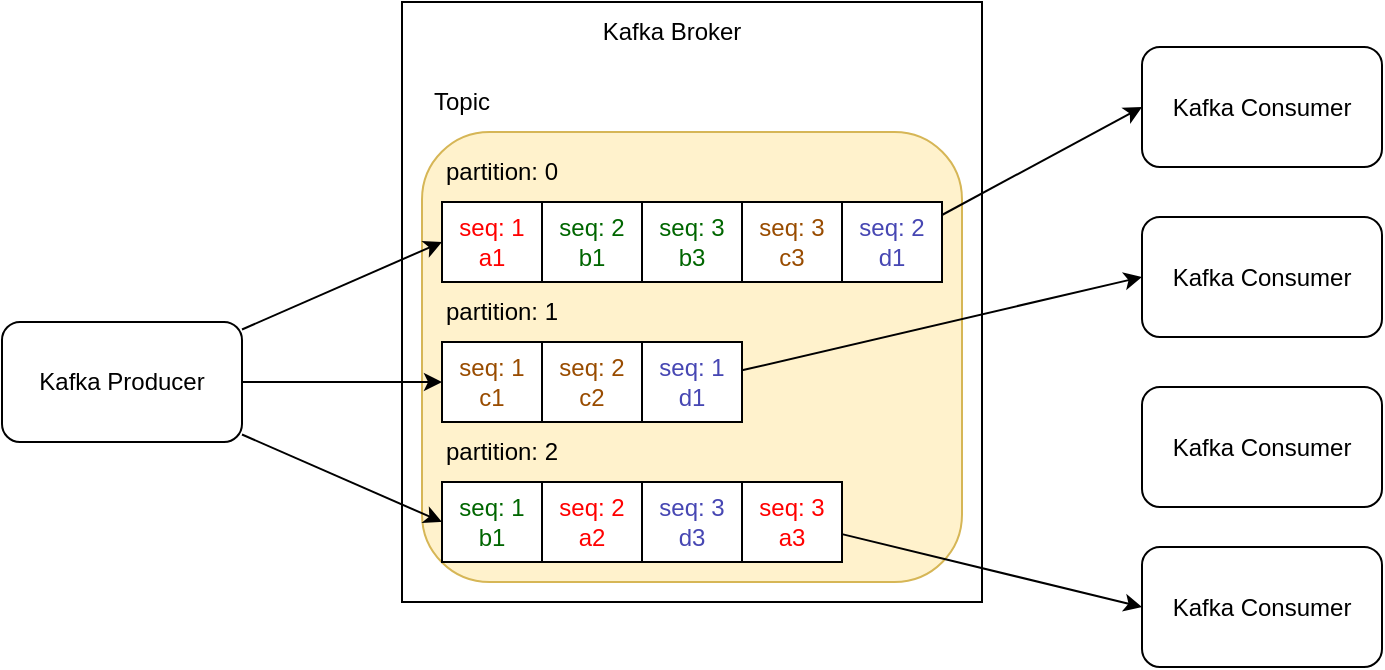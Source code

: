 <mxfile version="24.7.17">
  <diagram name="페이지-1" id="T4R7CVDCbGJPmYWIlDv3">
    <mxGraphModel dx="524" dy="995" grid="1" gridSize="10" guides="1" tooltips="1" connect="1" arrows="1" fold="1" page="1" pageScale="1" pageWidth="1169" pageHeight="827" math="0" shadow="0">
      <root>
        <mxCell id="0" />
        <mxCell id="1" parent="0" />
        <mxCell id="j4RkCBAJs_kXyYxZWz-E-1" value="Kafka Producer" style="rounded=1;whiteSpace=wrap;html=1;" parent="1" vertex="1">
          <mxGeometry x="80" y="290" width="120" height="60" as="geometry" />
        </mxCell>
        <mxCell id="j4RkCBAJs_kXyYxZWz-E-2" value="" style="rounded=0;whiteSpace=wrap;html=1;" parent="1" vertex="1">
          <mxGeometry x="280" y="130" width="290" height="300" as="geometry" />
        </mxCell>
        <mxCell id="j4RkCBAJs_kXyYxZWz-E-3" value="" style="rounded=1;whiteSpace=wrap;html=1;fillColor=#fff2cc;strokeColor=#d6b656;" parent="1" vertex="1">
          <mxGeometry x="290" y="195" width="270" height="225" as="geometry" />
        </mxCell>
        <mxCell id="j4RkCBAJs_kXyYxZWz-E-4" value="Kafka Broker" style="text;html=1;align=center;verticalAlign=middle;whiteSpace=wrap;rounded=0;" parent="1" vertex="1">
          <mxGeometry x="370" y="130" width="90" height="30" as="geometry" />
        </mxCell>
        <mxCell id="j4RkCBAJs_kXyYxZWz-E-5" value="&lt;font color=&quot;#ff0000&quot;&gt;seq: 1&lt;/font&gt;&lt;div&gt;&lt;font color=&quot;#ff0000&quot;&gt;a1&lt;/font&gt;&lt;/div&gt;" style="rounded=0;whiteSpace=wrap;html=1;" parent="1" vertex="1">
          <mxGeometry x="300" y="230" width="50" height="40" as="geometry" />
        </mxCell>
        <mxCell id="j4RkCBAJs_kXyYxZWz-E-6" value="&lt;font color=&quot;#006600&quot;&gt;seq: 2&lt;/font&gt;&lt;div&gt;&lt;font color=&quot;#006600&quot;&gt;b1&lt;/font&gt;&lt;/div&gt;" style="rounded=0;whiteSpace=wrap;html=1;" parent="1" vertex="1">
          <mxGeometry x="350" y="230" width="50" height="40" as="geometry" />
        </mxCell>
        <mxCell id="j4RkCBAJs_kXyYxZWz-E-7" value="&lt;font color=&quot;#006600&quot;&gt;seq: 3&lt;/font&gt;&lt;div&gt;&lt;font color=&quot;#006600&quot;&gt;b3&lt;/font&gt;&lt;/div&gt;" style="rounded=0;whiteSpace=wrap;html=1;" parent="1" vertex="1">
          <mxGeometry x="400" y="230" width="50" height="40" as="geometry" />
        </mxCell>
        <mxCell id="j4RkCBAJs_kXyYxZWz-E-8" value="&lt;font color=&quot;#994c00&quot;&gt;seq: 3&lt;/font&gt;&lt;div&gt;&lt;font color=&quot;#994c00&quot;&gt;c3&lt;/font&gt;&lt;/div&gt;" style="rounded=0;whiteSpace=wrap;html=1;" parent="1" vertex="1">
          <mxGeometry x="450" y="230" width="50" height="40" as="geometry" />
        </mxCell>
        <mxCell id="EWFrGeO1j-YZ3v8a08BG-4" style="rounded=0;orthogonalLoop=1;jettySize=auto;html=1;entryX=0;entryY=0.5;entryDx=0;entryDy=0;" edge="1" parent="1" source="j4RkCBAJs_kXyYxZWz-E-9" target="EWFrGeO1j-YZ3v8a08BG-1">
          <mxGeometry relative="1" as="geometry" />
        </mxCell>
        <mxCell id="j4RkCBAJs_kXyYxZWz-E-9" value="&lt;font color=&quot;#4747b3&quot;&gt;seq: 2&lt;/font&gt;&lt;div&gt;&lt;font color=&quot;#4747b3&quot;&gt;d1&lt;/font&gt;&lt;/div&gt;" style="rounded=0;whiteSpace=wrap;html=1;" parent="1" vertex="1">
          <mxGeometry x="500" y="230" width="50" height="40" as="geometry" />
        </mxCell>
        <mxCell id="j4RkCBAJs_kXyYxZWz-E-10" value="&lt;font color=&quot;#994c00&quot;&gt;seq: 1&lt;/font&gt;&lt;div&gt;&lt;font color=&quot;#994c00&quot;&gt;c1&lt;/font&gt;&lt;/div&gt;" style="rounded=0;whiteSpace=wrap;html=1;" parent="1" vertex="1">
          <mxGeometry x="300" y="300" width="50" height="40" as="geometry" />
        </mxCell>
        <mxCell id="j4RkCBAJs_kXyYxZWz-E-11" value="&lt;font color=&quot;#994c00&quot;&gt;seq: 2&lt;/font&gt;&lt;div&gt;&lt;font color=&quot;#994c00&quot;&gt;c2&lt;/font&gt;&lt;/div&gt;" style="rounded=0;whiteSpace=wrap;html=1;" parent="1" vertex="1">
          <mxGeometry x="350" y="300" width="50" height="40" as="geometry" />
        </mxCell>
        <mxCell id="EWFrGeO1j-YZ3v8a08BG-5" style="rounded=0;orthogonalLoop=1;jettySize=auto;html=1;entryX=0;entryY=0.5;entryDx=0;entryDy=0;" edge="1" parent="1" source="j4RkCBAJs_kXyYxZWz-E-12" target="j4RkCBAJs_kXyYxZWz-E-24">
          <mxGeometry relative="1" as="geometry" />
        </mxCell>
        <mxCell id="j4RkCBAJs_kXyYxZWz-E-12" value="&lt;font color=&quot;#4747b3&quot;&gt;seq: 1&lt;/font&gt;&lt;div&gt;&lt;font color=&quot;#4747b3&quot;&gt;d1&lt;/font&gt;&lt;/div&gt;" style="rounded=0;whiteSpace=wrap;html=1;" parent="1" vertex="1">
          <mxGeometry x="400" y="300" width="50" height="40" as="geometry" />
        </mxCell>
        <mxCell id="j4RkCBAJs_kXyYxZWz-E-15" value="&lt;font color=&quot;#006600&quot;&gt;seq: 1&lt;/font&gt;&lt;div&gt;&lt;font color=&quot;#006600&quot;&gt;b1&lt;/font&gt;&lt;/div&gt;" style="rounded=0;whiteSpace=wrap;html=1;" parent="1" vertex="1">
          <mxGeometry x="300" y="370" width="50" height="40" as="geometry" />
        </mxCell>
        <mxCell id="j4RkCBAJs_kXyYxZWz-E-16" value="&lt;font color=&quot;#ff0000&quot;&gt;seq: 2&lt;/font&gt;&lt;div&gt;&lt;font color=&quot;#ff0000&quot;&gt;a2&lt;/font&gt;&lt;/div&gt;" style="rounded=0;whiteSpace=wrap;html=1;" parent="1" vertex="1">
          <mxGeometry x="350" y="370" width="50" height="40" as="geometry" />
        </mxCell>
        <mxCell id="j4RkCBAJs_kXyYxZWz-E-17" value="&lt;font color=&quot;#4747b3&quot;&gt;seq: 3&lt;/font&gt;&lt;div&gt;&lt;font color=&quot;#4747b3&quot;&gt;d3&lt;/font&gt;&lt;/div&gt;" style="rounded=0;whiteSpace=wrap;html=1;" parent="1" vertex="1">
          <mxGeometry x="400" y="370" width="50" height="40" as="geometry" />
        </mxCell>
        <mxCell id="EWFrGeO1j-YZ3v8a08BG-6" style="rounded=0;orthogonalLoop=1;jettySize=auto;html=1;entryX=0;entryY=0.5;entryDx=0;entryDy=0;" edge="1" parent="1" source="j4RkCBAJs_kXyYxZWz-E-18" target="EWFrGeO1j-YZ3v8a08BG-3">
          <mxGeometry relative="1" as="geometry" />
        </mxCell>
        <mxCell id="j4RkCBAJs_kXyYxZWz-E-18" value="&lt;font color=&quot;#ff0000&quot;&gt;seq: 3&lt;/font&gt;&lt;div&gt;&lt;font color=&quot;#ff0000&quot;&gt;a3&lt;/font&gt;&lt;/div&gt;" style="rounded=0;whiteSpace=wrap;html=1;" parent="1" vertex="1">
          <mxGeometry x="450" y="370" width="50" height="40" as="geometry" />
        </mxCell>
        <mxCell id="j4RkCBAJs_kXyYxZWz-E-20" value="partition: 0" style="text;html=1;align=center;verticalAlign=middle;whiteSpace=wrap;rounded=0;" parent="1" vertex="1">
          <mxGeometry x="300" y="200" width="60" height="30" as="geometry" />
        </mxCell>
        <mxCell id="j4RkCBAJs_kXyYxZWz-E-21" value="partition: 1" style="text;html=1;align=center;verticalAlign=middle;whiteSpace=wrap;rounded=0;" parent="1" vertex="1">
          <mxGeometry x="300" y="270" width="60" height="30" as="geometry" />
        </mxCell>
        <mxCell id="j4RkCBAJs_kXyYxZWz-E-22" value="partition: 2" style="text;html=1;align=center;verticalAlign=middle;whiteSpace=wrap;rounded=0;" parent="1" vertex="1">
          <mxGeometry x="300" y="340" width="60" height="30" as="geometry" />
        </mxCell>
        <mxCell id="j4RkCBAJs_kXyYxZWz-E-23" value="Topic" style="text;html=1;align=center;verticalAlign=middle;whiteSpace=wrap;rounded=0;" parent="1" vertex="1">
          <mxGeometry x="280" y="165" width="60" height="30" as="geometry" />
        </mxCell>
        <mxCell id="j4RkCBAJs_kXyYxZWz-E-24" value="Kafka Consumer" style="rounded=1;whiteSpace=wrap;html=1;" parent="1" vertex="1">
          <mxGeometry x="650" y="237.5" width="120" height="60" as="geometry" />
        </mxCell>
        <mxCell id="j4RkCBAJs_kXyYxZWz-E-25" style="rounded=0;orthogonalLoop=1;jettySize=auto;html=1;entryX=0;entryY=0.5;entryDx=0;entryDy=0;" parent="1" source="j4RkCBAJs_kXyYxZWz-E-1" target="j4RkCBAJs_kXyYxZWz-E-5" edge="1">
          <mxGeometry relative="1" as="geometry" />
        </mxCell>
        <mxCell id="j4RkCBAJs_kXyYxZWz-E-26" style="edgeStyle=orthogonalEdgeStyle;rounded=0;orthogonalLoop=1;jettySize=auto;html=1;entryX=0;entryY=0.5;entryDx=0;entryDy=0;" parent="1" source="j4RkCBAJs_kXyYxZWz-E-1" target="j4RkCBAJs_kXyYxZWz-E-10" edge="1">
          <mxGeometry relative="1" as="geometry" />
        </mxCell>
        <mxCell id="j4RkCBAJs_kXyYxZWz-E-27" style="rounded=0;orthogonalLoop=1;jettySize=auto;html=1;entryX=0;entryY=0.5;entryDx=0;entryDy=0;" parent="1" source="j4RkCBAJs_kXyYxZWz-E-1" target="j4RkCBAJs_kXyYxZWz-E-15" edge="1">
          <mxGeometry relative="1" as="geometry" />
        </mxCell>
        <mxCell id="EWFrGeO1j-YZ3v8a08BG-1" value="Kafka Consumer" style="rounded=1;whiteSpace=wrap;html=1;" vertex="1" parent="1">
          <mxGeometry x="650" y="152.5" width="120" height="60" as="geometry" />
        </mxCell>
        <mxCell id="EWFrGeO1j-YZ3v8a08BG-2" value="Kafka Consumer" style="rounded=1;whiteSpace=wrap;html=1;" vertex="1" parent="1">
          <mxGeometry x="650" y="322.5" width="120" height="60" as="geometry" />
        </mxCell>
        <mxCell id="EWFrGeO1j-YZ3v8a08BG-3" value="Kafka Consumer" style="rounded=1;whiteSpace=wrap;html=1;" vertex="1" parent="1">
          <mxGeometry x="650" y="402.5" width="120" height="60" as="geometry" />
        </mxCell>
      </root>
    </mxGraphModel>
  </diagram>
</mxfile>
